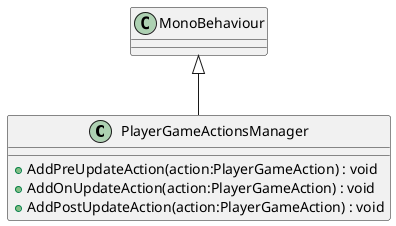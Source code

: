 @startuml
class PlayerGameActionsManager {
    + AddPreUpdateAction(action:PlayerGameAction) : void
    + AddOnUpdateAction(action:PlayerGameAction) : void
    + AddPostUpdateAction(action:PlayerGameAction) : void
}
MonoBehaviour <|-- PlayerGameActionsManager
@enduml
